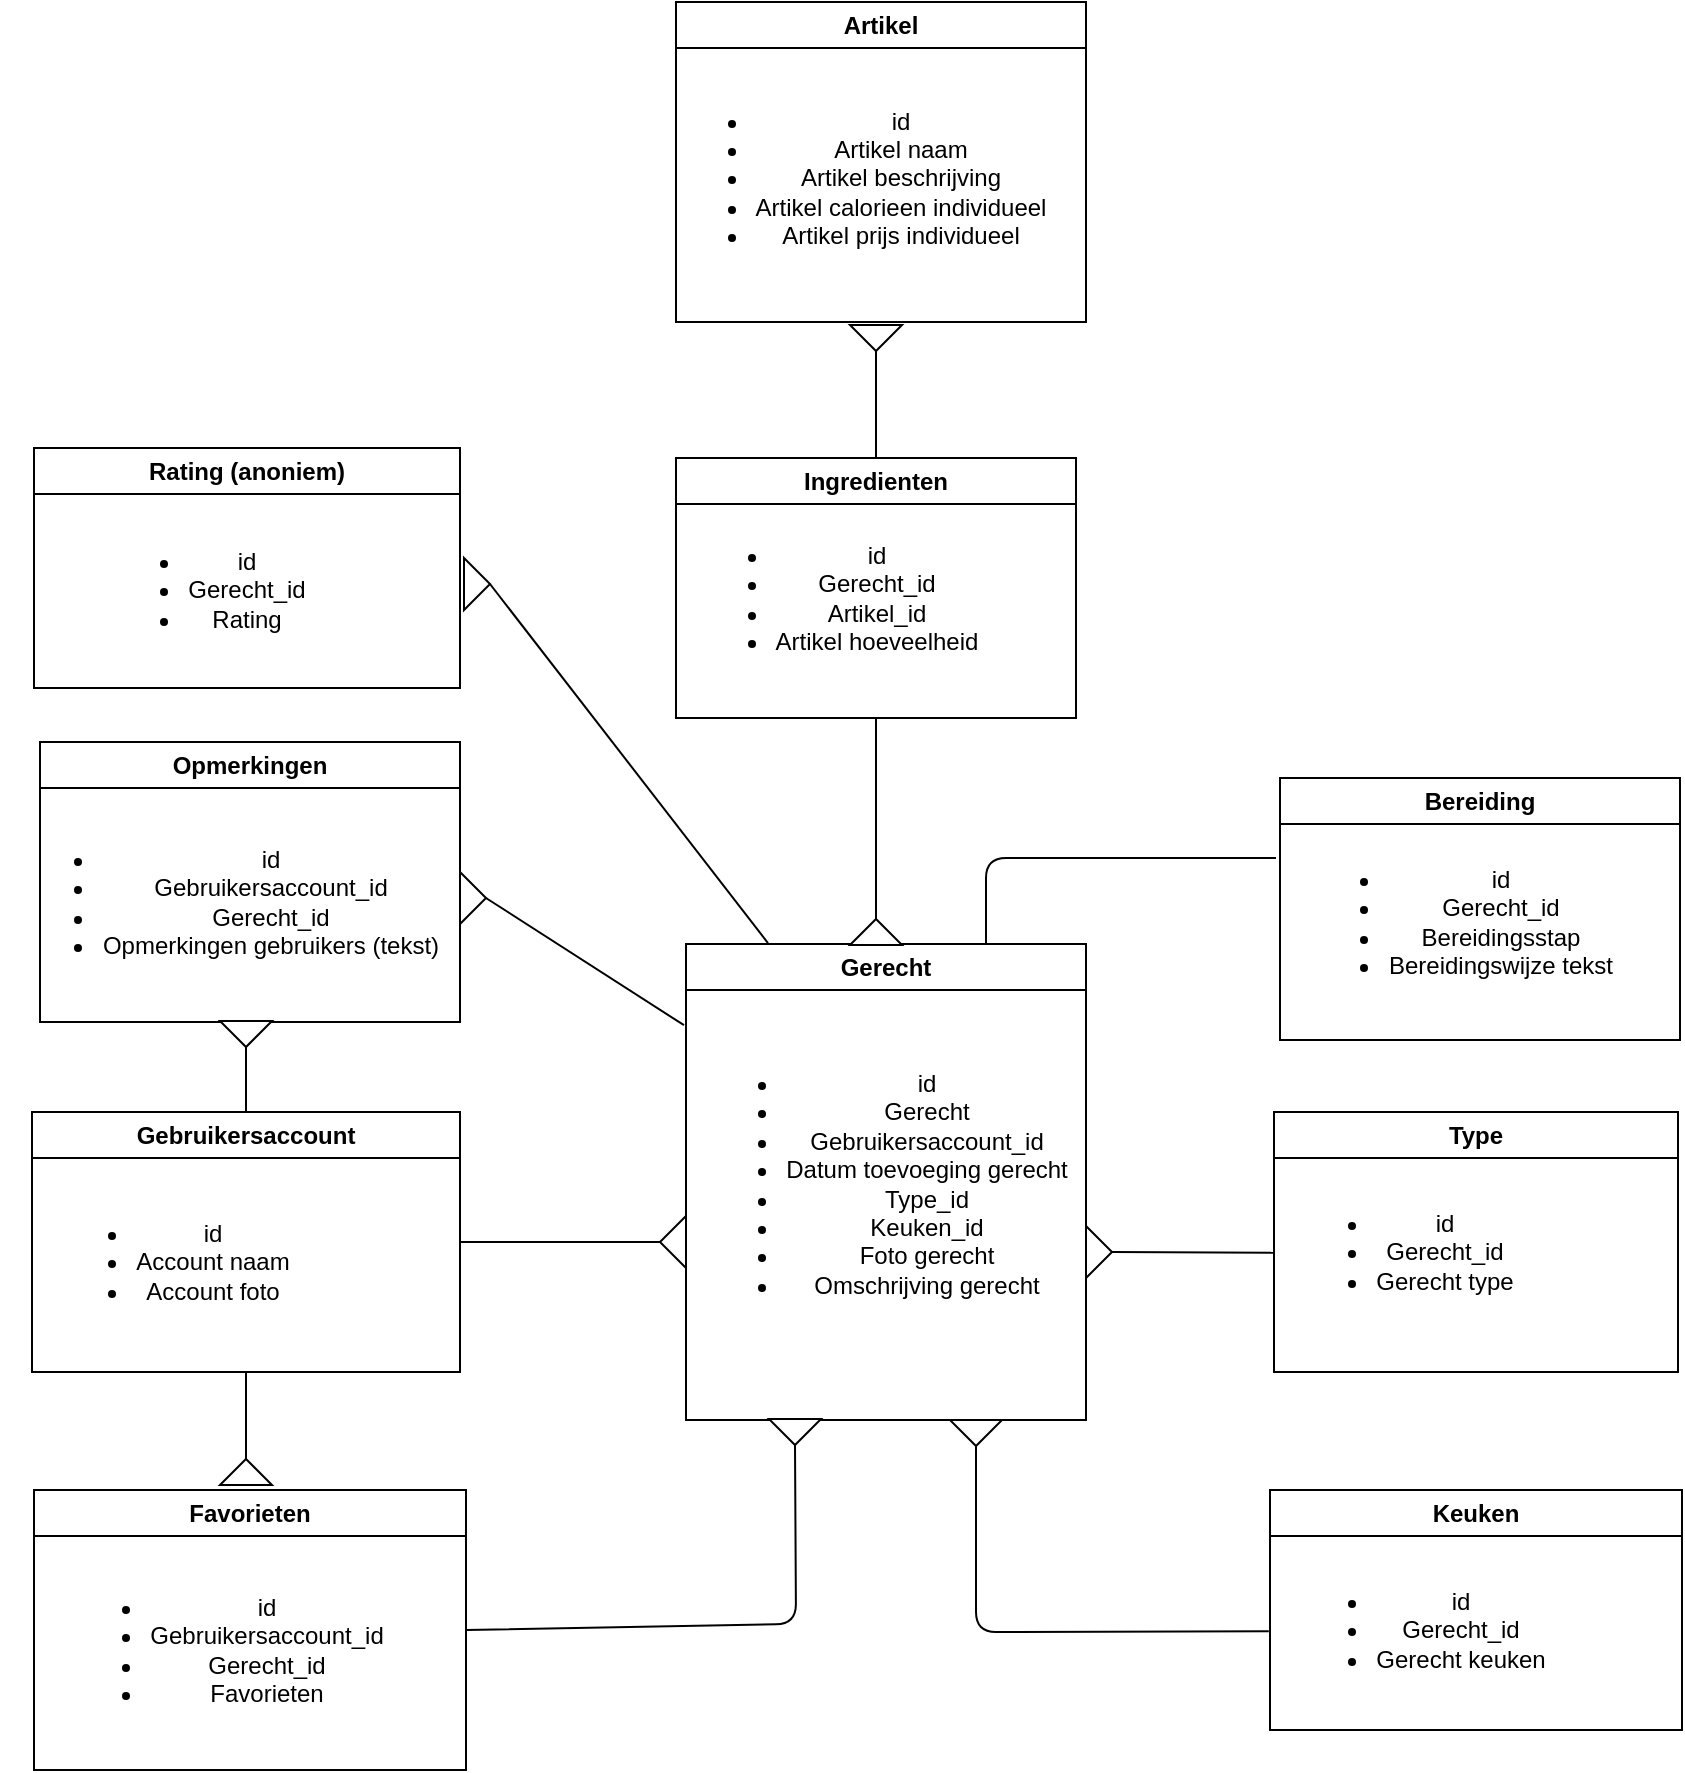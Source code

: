 <mxfile>
    <diagram id="VUHM-vbmOBemICBGj6NH" name="Page-1">
        <mxGraphModel dx="1165" dy="1453" grid="0" gridSize="10" guides="1" tooltips="1" connect="1" arrows="0" fold="1" page="0" pageScale="1" pageWidth="827" pageHeight="1169" math="0" shadow="0">
            <root>
                <mxCell id="0"/>
                <mxCell id="1" parent="0"/>
                <mxCell id="2" value="Gerecht" style="swimlane;whiteSpace=wrap;html=1;" parent="1" vertex="1">
                    <mxGeometry x="-43" y="-157" width="200" height="238" as="geometry">
                        <mxRectangle x="230" y="190" width="90" height="30" as="alternateBounds"/>
                    </mxGeometry>
                </mxCell>
                <mxCell id="4" value="&lt;ul&gt;&lt;li&gt;id&lt;/li&gt;&lt;li&gt;Gerecht&lt;/li&gt;&lt;li&gt;Gebruikersaccount_id&lt;/li&gt;&lt;li&gt;Datum toevoeging gerecht&lt;/li&gt;&lt;li&gt;Type_id&lt;/li&gt;&lt;li&gt;Keuken_id&lt;/li&gt;&lt;li&gt;Foto gerecht&lt;/li&gt;&lt;li&gt;Omschrijving gerecht&lt;/li&gt;&lt;/ul&gt;" style="text;html=1;align=center;verticalAlign=middle;resizable=0;points=[];autosize=1;strokeColor=none;fillColor=none;" parent="2" vertex="1">
                    <mxGeometry y="20" width="200" height="200" as="geometry"/>
                </mxCell>
                <mxCell id="7" value="Ingredienten" style="swimlane;whiteSpace=wrap;html=1;" parent="1" vertex="1">
                    <mxGeometry x="-48" y="-400" width="200" height="130" as="geometry"/>
                </mxCell>
                <mxCell id="8" value="&lt;ul&gt;&lt;li&gt;id&lt;/li&gt;&lt;li&gt;Gerecht_id&lt;/li&gt;&lt;li&gt;Artikel_id&lt;/li&gt;&lt;li&gt;Artikel hoeveelheid&lt;/li&gt;&lt;/ul&gt;" style="text;html=1;align=center;verticalAlign=middle;resizable=0;points=[];autosize=1;strokeColor=none;fillColor=none;" parent="7" vertex="1">
                    <mxGeometry y="10" width="160" height="120" as="geometry"/>
                </mxCell>
                <mxCell id="10" value="Bereiding" style="swimlane;whiteSpace=wrap;html=1;" parent="1" vertex="1">
                    <mxGeometry x="254" y="-240" width="200" height="131" as="geometry"/>
                </mxCell>
                <mxCell id="11" value="&lt;ul&gt;&lt;li&gt;id&lt;/li&gt;&lt;li&gt;Gerecht_id&lt;/li&gt;&lt;li&gt;Bereidingsstap&lt;/li&gt;&lt;li&gt;Bereidingswijze tekst&lt;/li&gt;&lt;/ul&gt;" style="text;html=1;align=center;verticalAlign=middle;resizable=0;points=[];autosize=1;strokeColor=none;fillColor=none;" parent="10" vertex="1">
                    <mxGeometry x="5" y="13" width="170" height="118" as="geometry"/>
                </mxCell>
                <mxCell id="14" value="Type" style="swimlane;whiteSpace=wrap;html=1;" parent="1" vertex="1">
                    <mxGeometry x="251" y="-73" width="202" height="130" as="geometry"/>
                </mxCell>
                <mxCell id="15" value="&lt;ul&gt;&lt;li&gt;id&lt;/li&gt;&lt;li&gt;Gerecht_id&lt;/li&gt;&lt;li&gt;Gerecht type&lt;/li&gt;&lt;/ul&gt;" style="text;html=1;align=center;verticalAlign=middle;resizable=0;points=[];autosize=1;strokeColor=none;fillColor=none;" parent="14" vertex="1">
                    <mxGeometry y="20" width="130" height="100" as="geometry"/>
                </mxCell>
                <mxCell id="16" value="Keuken" style="swimlane;whiteSpace=wrap;html=1;" parent="1" vertex="1">
                    <mxGeometry x="249" y="116" width="206" height="120" as="geometry"/>
                </mxCell>
                <mxCell id="17" value="&lt;ul&gt;&lt;li&gt;id&lt;/li&gt;&lt;li&gt;Gerecht_id&lt;/li&gt;&lt;li&gt;Gerecht keuken&lt;/li&gt;&lt;/ul&gt;" style="text;html=1;align=center;verticalAlign=middle;resizable=0;points=[];autosize=1;strokeColor=none;fillColor=none;" parent="16" vertex="1">
                    <mxGeometry y="20" width="150" height="100" as="geometry"/>
                </mxCell>
                <mxCell id="19" value="Artikel" style="swimlane;whiteSpace=wrap;html=1;" parent="1" vertex="1">
                    <mxGeometry x="-48" y="-628" width="205" height="160" as="geometry"/>
                </mxCell>
                <mxCell id="20" value="&lt;ul&gt;&lt;li&gt;id&lt;/li&gt;&lt;li&gt;Artikel naam&lt;/li&gt;&lt;li&gt;Artikel beschrijving&lt;/li&gt;&lt;li&gt;Artikel calorieen individueel&lt;/li&gt;&lt;li&gt;Artikel prijs individueel&lt;/li&gt;&lt;/ul&gt;" style="text;html=1;align=center;verticalAlign=middle;resizable=0;points=[];autosize=1;strokeColor=none;fillColor=none;" parent="19" vertex="1">
                    <mxGeometry x="-13" y="18" width="210" height="140" as="geometry"/>
                </mxCell>
                <mxCell id="23" value="Gebruikersaccount" style="swimlane;whiteSpace=wrap;html=1;" parent="1" vertex="1">
                    <mxGeometry x="-370" y="-73" width="214" height="130" as="geometry"/>
                </mxCell>
                <mxCell id="24" value="&lt;ul&gt;&lt;li&gt;id&lt;/li&gt;&lt;li&gt;Account naam&lt;/li&gt;&lt;li&gt;Account foto&lt;/li&gt;&lt;/ul&gt;" style="text;html=1;align=center;verticalAlign=middle;resizable=0;points=[];autosize=1;strokeColor=none;fillColor=none;" parent="23" vertex="1">
                    <mxGeometry y="25" width="140" height="100" as="geometry"/>
                </mxCell>
                <mxCell id="25" value="Opmerkingen" style="swimlane;whiteSpace=wrap;html=1;startSize=23;" parent="1" vertex="1">
                    <mxGeometry x="-366" y="-258" width="210" height="140" as="geometry"/>
                </mxCell>
                <mxCell id="26" value="&lt;ul&gt;&lt;li&gt;id&lt;/li&gt;&lt;li&gt;Gebruikersaccount_id&lt;/li&gt;&lt;li&gt;Gerecht_id&lt;/li&gt;&lt;li&gt;Opmerkingen gebruikers (tekst)&lt;/li&gt;&lt;/ul&gt;" style="text;html=1;align=center;verticalAlign=middle;resizable=0;points=[];autosize=1;strokeColor=none;fillColor=none;" parent="25" vertex="1">
                    <mxGeometry x="-20" y="20" width="230" height="120" as="geometry"/>
                </mxCell>
                <mxCell id="27" value="Rating (anoniem)" style="swimlane;whiteSpace=wrap;html=1;startSize=23;" parent="1" vertex="1">
                    <mxGeometry x="-369" y="-405" width="213" height="120" as="geometry"/>
                </mxCell>
                <mxCell id="28" value="&lt;ul&gt;&lt;li&gt;id&lt;/li&gt;&lt;li&gt;Gerecht_id&lt;/li&gt;&lt;li&gt;Rating&lt;/li&gt;&lt;/ul&gt;" style="text;html=1;align=center;verticalAlign=middle;resizable=0;points=[];autosize=1;strokeColor=none;fillColor=none;" parent="27" vertex="1">
                    <mxGeometry x="27" y="22" width="117" height="97" as="geometry"/>
                </mxCell>
                <mxCell id="29" value="Favorieten" style="swimlane;whiteSpace=wrap;html=1;" parent="1" vertex="1">
                    <mxGeometry x="-369" y="116" width="216" height="140" as="geometry"/>
                </mxCell>
                <mxCell id="30" value="&lt;ul&gt;&lt;li&gt;id&lt;/li&gt;&lt;li&gt;Gebruikersaccount_id&lt;/li&gt;&lt;li&gt;Gerecht_id&lt;/li&gt;&lt;li&gt;Favorieten&lt;/li&gt;&lt;/ul&gt;" style="text;html=1;align=center;verticalAlign=middle;resizable=0;points=[];autosize=1;strokeColor=none;fillColor=none;" parent="29" vertex="1">
                    <mxGeometry x="8" y="21" width="175" height="118" as="geometry"/>
                </mxCell>
                <mxCell id="45" value="" style="endArrow=none;html=1;strokeWidth=1;entryX=0.003;entryY=0.504;entryDx=0;entryDy=0;entryPerimeter=0;exitX=1;exitY=0.5;exitDx=0;exitDy=0;" parent="1" source="46" target="15" edge="1">
                    <mxGeometry width="50" height="50" relative="1" as="geometry">
                        <mxPoint x="166" y="39" as="sourcePoint"/>
                        <mxPoint x="202" y="-15" as="targetPoint"/>
                    </mxGeometry>
                </mxCell>
                <mxCell id="46" value="" style="triangle;whiteSpace=wrap;html=1;" parent="1" vertex="1">
                    <mxGeometry x="157" y="-16" width="13" height="26" as="geometry"/>
                </mxCell>
                <mxCell id="49" value="" style="triangle;whiteSpace=wrap;html=1;direction=south;" parent="1" vertex="1">
                    <mxGeometry x="89" y="81" width="26" height="13" as="geometry"/>
                </mxCell>
                <mxCell id="50" value="" style="endArrow=none;html=1;strokeWidth=1;exitX=1;exitY=0.5;exitDx=0;exitDy=0;entryX=-0.004;entryY=0.506;entryDx=0;entryDy=0;entryPerimeter=0;" parent="1" source="49" target="17" edge="1">
                    <mxGeometry width="50" height="50" relative="1" as="geometry">
                        <mxPoint x="235" y="137" as="sourcePoint"/>
                        <mxPoint x="285" y="87" as="targetPoint"/>
                        <Array as="points">
                            <mxPoint x="102" y="187"/>
                        </Array>
                    </mxGeometry>
                </mxCell>
                <mxCell id="51" value="" style="endArrow=none;html=1;strokeWidth=1;exitX=0.75;exitY=0;exitDx=0;exitDy=0;" parent="1" source="2" edge="1">
                    <mxGeometry width="50" height="50" relative="1" as="geometry">
                        <mxPoint x="52" y="-87.5" as="sourcePoint"/>
                        <mxPoint x="252" y="-200" as="targetPoint"/>
                        <Array as="points">
                            <mxPoint x="107" y="-200"/>
                        </Array>
                    </mxGeometry>
                </mxCell>
                <mxCell id="57" value="" style="triangle;whiteSpace=wrap;html=1;rotation=-90;" parent="1" vertex="1">
                    <mxGeometry x="45.5" y="-176" width="13" height="26" as="geometry"/>
                </mxCell>
                <mxCell id="58" value="" style="endArrow=none;html=1;strokeWidth=1;entryX=1;entryY=0.5;entryDx=0;entryDy=0;exitX=0.5;exitY=1;exitDx=0;exitDy=0;" parent="1" source="7" target="57" edge="1">
                    <mxGeometry width="50" height="50" relative="1" as="geometry">
                        <mxPoint x="53" y="-248" as="sourcePoint"/>
                        <mxPoint x="41" y="-156" as="targetPoint"/>
                    </mxGeometry>
                </mxCell>
                <mxCell id="59" value="" style="triangle;whiteSpace=wrap;html=1;rotation=90;" parent="1" vertex="1">
                    <mxGeometry x="45.5" y="-473" width="13" height="26" as="geometry"/>
                </mxCell>
                <mxCell id="60" value="" style="endArrow=none;html=1;strokeWidth=1;exitX=1;exitY=0.5;exitDx=0;exitDy=0;entryX=0.5;entryY=0;entryDx=0;entryDy=0;" parent="1" source="59" target="7" edge="1">
                    <mxGeometry width="50" height="50" relative="1" as="geometry">
                        <mxPoint x="-9" y="-106" as="sourcePoint"/>
                        <mxPoint x="41" y="-156" as="targetPoint"/>
                    </mxGeometry>
                </mxCell>
                <mxCell id="61" value="" style="triangle;whiteSpace=wrap;html=1;rotation=0;" parent="1" vertex="1">
                    <mxGeometry x="-154" y="-350" width="13" height="26" as="geometry"/>
                </mxCell>
                <mxCell id="62" value="" style="endArrow=none;html=1;strokeWidth=1;exitX=1;exitY=0.5;exitDx=0;exitDy=0;entryX=0.205;entryY=-0.002;entryDx=0;entryDy=0;entryPerimeter=0;" parent="1" source="61" target="2" edge="1">
                    <mxGeometry width="50" height="50" relative="1" as="geometry">
                        <mxPoint x="37" y="-72" as="sourcePoint"/>
                        <mxPoint x="-15" y="-85" as="targetPoint"/>
                    </mxGeometry>
                </mxCell>
                <mxCell id="66" value="" style="triangle;whiteSpace=wrap;html=1;rotation=0;" parent="1" vertex="1">
                    <mxGeometry x="-156" y="-193" width="13" height="26" as="geometry"/>
                </mxCell>
                <mxCell id="67" value="" style="endArrow=none;html=1;strokeWidth=1;entryX=1;entryY=0.5;entryDx=0;entryDy=0;exitX=-0.005;exitY=0.103;exitDx=0;exitDy=0;exitPerimeter=0;" parent="1" source="4" target="66" edge="1">
                    <mxGeometry width="50" height="50" relative="1" as="geometry">
                        <mxPoint x="-293" y="-106" as="sourcePoint"/>
                        <mxPoint x="-243" y="-156" as="targetPoint"/>
                    </mxGeometry>
                </mxCell>
                <mxCell id="71" value="" style="triangle;whiteSpace=wrap;html=1;rotation=90;" parent="1" vertex="1">
                    <mxGeometry x="-269.5" y="-125" width="13" height="26" as="geometry"/>
                </mxCell>
                <mxCell id="72" value="" style="endArrow=none;html=1;strokeWidth=1;entryX=1;entryY=0.5;entryDx=0;entryDy=0;exitX=0.5;exitY=0;exitDx=0;exitDy=0;" parent="1" source="23" target="71" edge="1">
                    <mxGeometry width="50" height="50" relative="1" as="geometry">
                        <mxPoint x="-212" y="-49" as="sourcePoint"/>
                        <mxPoint x="-162" y="-99" as="targetPoint"/>
                    </mxGeometry>
                </mxCell>
                <mxCell id="74" value="" style="endArrow=none;html=1;strokeWidth=1;exitX=1;exitY=0.5;exitDx=0;exitDy=0;entryX=0.5;entryY=1;entryDx=0;entryDy=0;" parent="1" source="73" target="23" edge="1">
                    <mxGeometry width="50" height="50" relative="1" as="geometry">
                        <mxPoint x="-213" y="83" as="sourcePoint"/>
                        <mxPoint x="-255" y="85" as="targetPoint"/>
                    </mxGeometry>
                </mxCell>
                <mxCell id="83" value="" style="triangle;whiteSpace=wrap;html=1;rotation=-180;" parent="1" vertex="1">
                    <mxGeometry x="-56" y="-21" width="13" height="26" as="geometry"/>
                </mxCell>
                <mxCell id="84" value="" style="endArrow=none;html=1;strokeWidth=1;entryX=1;entryY=0.5;entryDx=0;entryDy=0;exitX=1;exitY=0.5;exitDx=0;exitDy=0;" parent="1" source="23" target="83" edge="1">
                    <mxGeometry width="50" height="50" relative="1" as="geometry">
                        <mxPoint x="-180" y="11" as="sourcePoint"/>
                        <mxPoint x="-70" y="-114" as="targetPoint"/>
                    </mxGeometry>
                </mxCell>
                <mxCell id="85" value="" style="triangle;whiteSpace=wrap;html=1;rotation=90;" parent="1" vertex="1">
                    <mxGeometry x="5" y="74" width="13" height="26" as="geometry"/>
                </mxCell>
                <mxCell id="86" value="" style="endArrow=none;html=1;strokeWidth=1;exitX=1;exitY=0.5;exitDx=0;exitDy=0;entryX=1;entryY=0.5;entryDx=0;entryDy=0;" parent="1" source="29" target="85" edge="1">
                    <mxGeometry width="50" height="50" relative="1" as="geometry">
                        <mxPoint x="-101" y="119" as="sourcePoint"/>
                        <mxPoint x="-51" y="69" as="targetPoint"/>
                        <Array as="points">
                            <mxPoint x="12" y="183"/>
                        </Array>
                    </mxGeometry>
                </mxCell>
                <mxCell id="73" value="" style="triangle;whiteSpace=wrap;html=1;rotation=-90;" parent="1" vertex="1">
                    <mxGeometry x="-269.5" y="94" width="13" height="26" as="geometry"/>
                </mxCell>
            </root>
        </mxGraphModel>
    </diagram>
</mxfile>